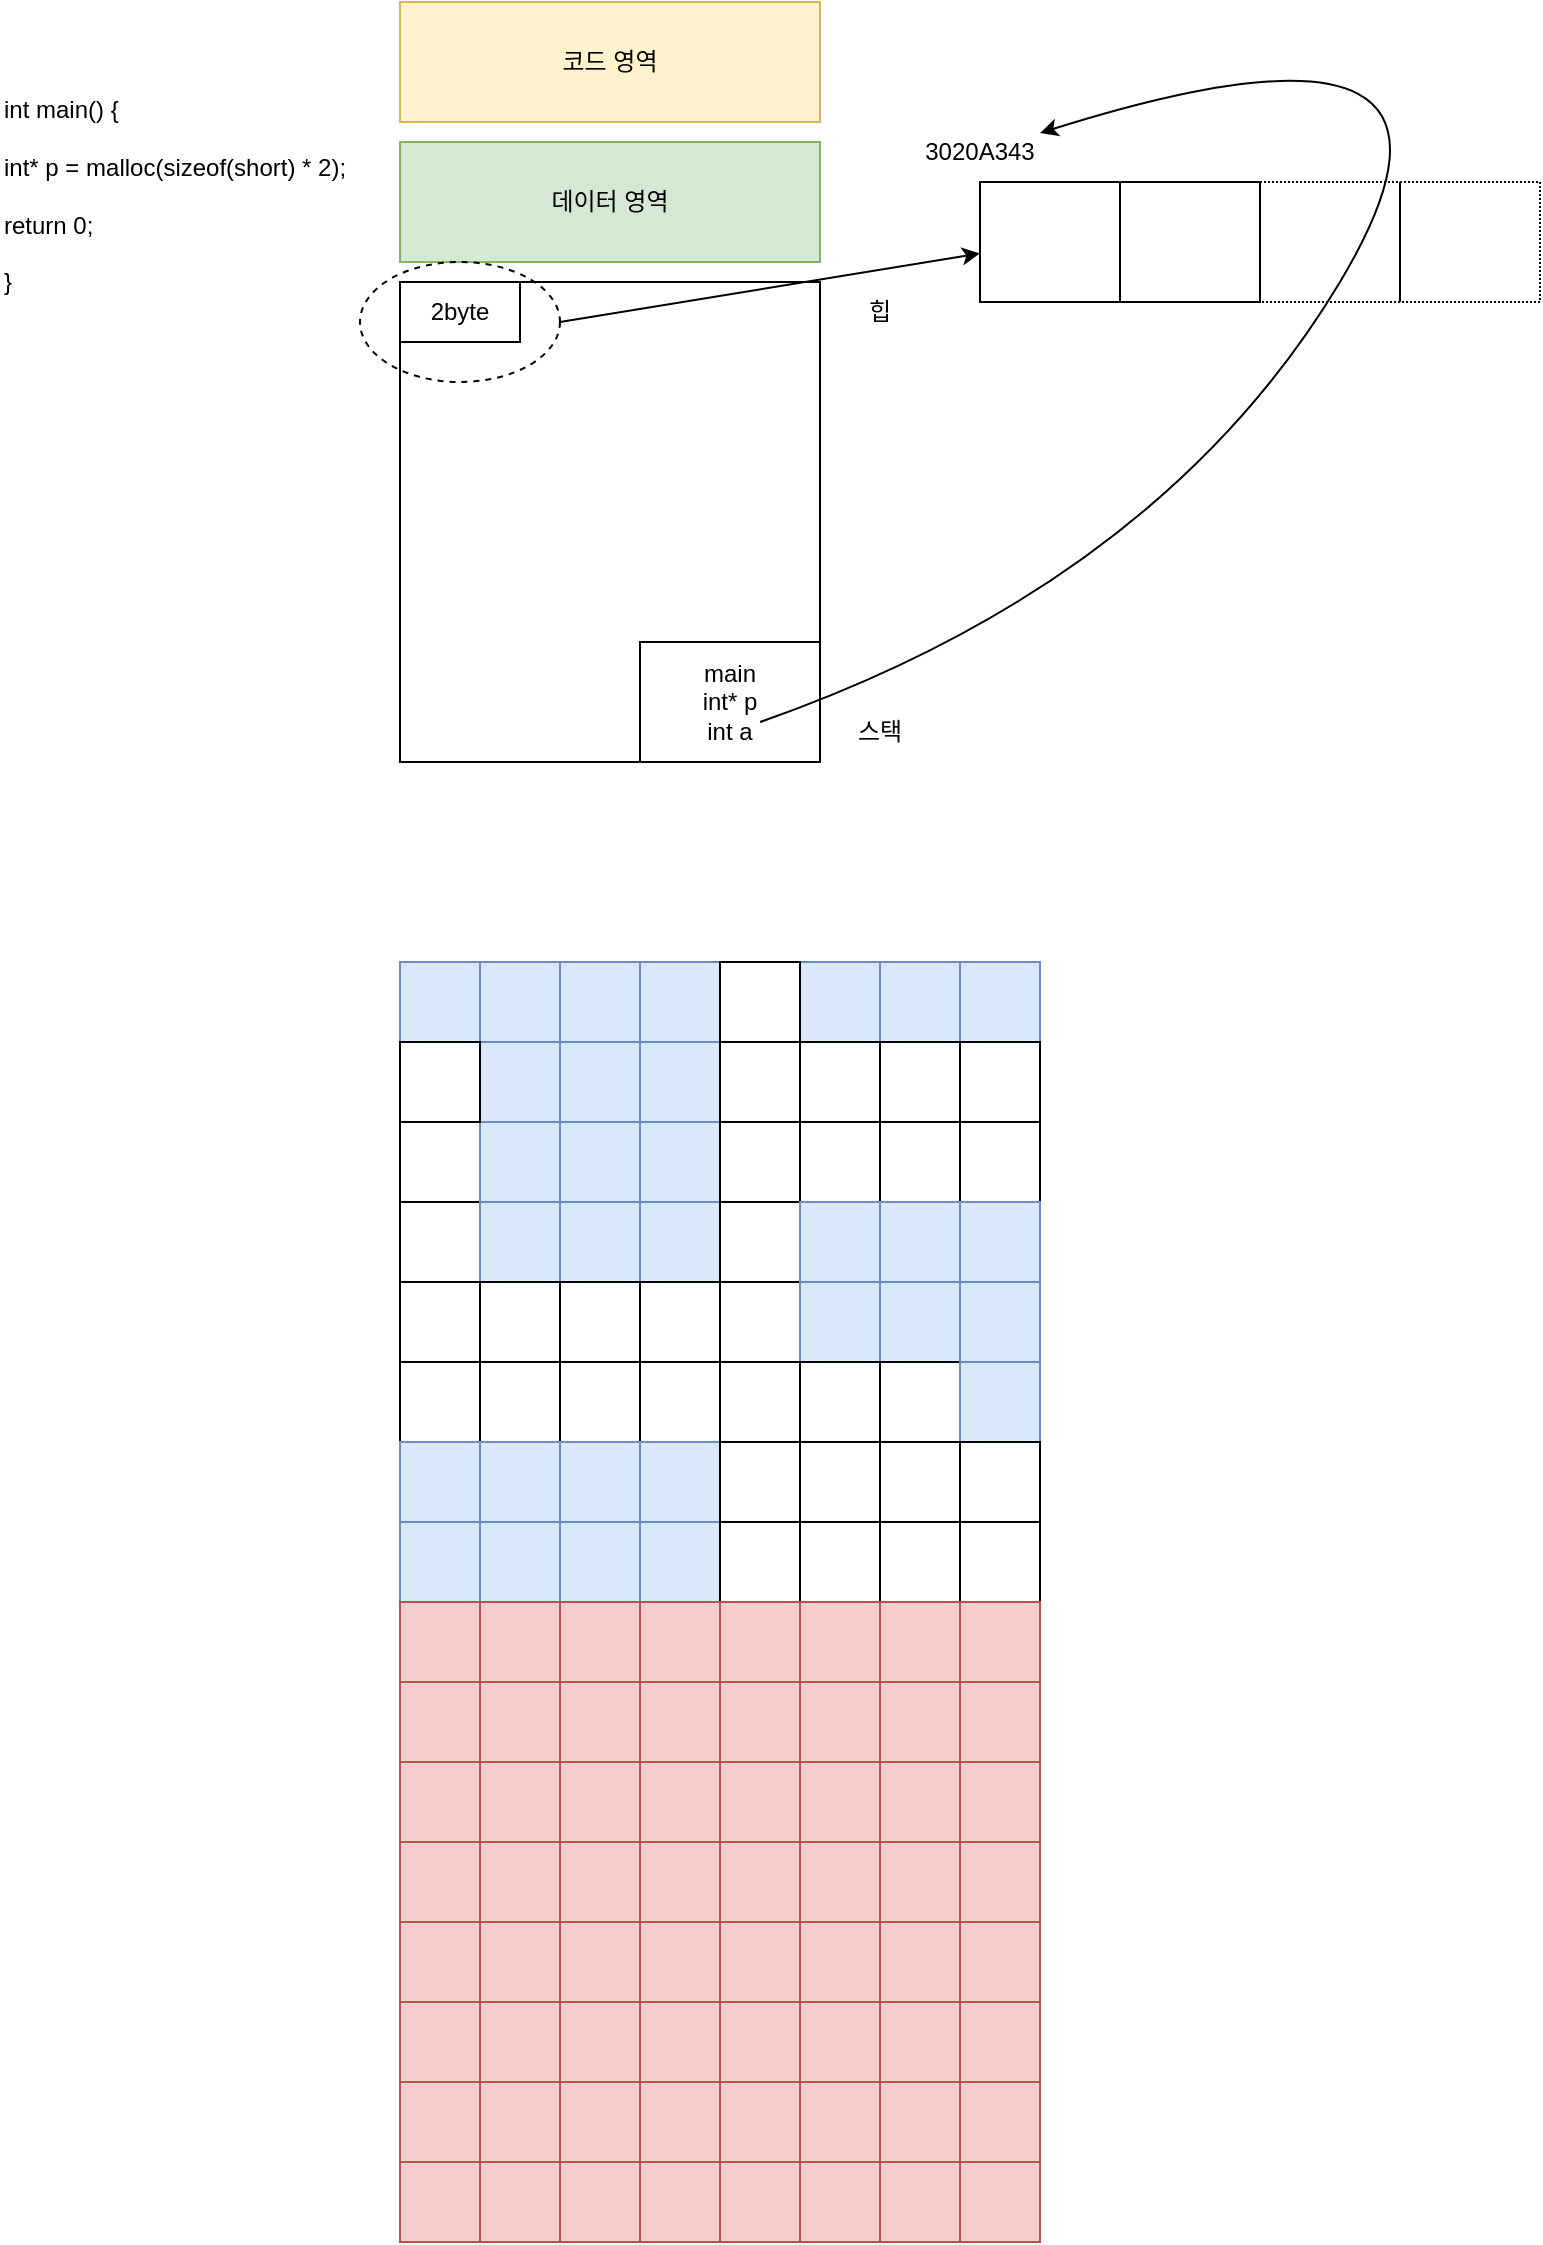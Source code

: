 <mxfile version="17.3.0" type="device"><diagram id="VtTB5PNI6hW6LhlykPAo" name="Page-1"><mxGraphModel dx="920" dy="551" grid="1" gridSize="10" guides="1" tooltips="1" connect="1" arrows="1" fold="1" page="1" pageScale="1" pageWidth="827" pageHeight="1169" math="0" shadow="0"><root><mxCell id="0"/><mxCell id="1" parent="0"/><mxCell id="hxS5T9IgoJQqfg9opOa7-1" value="" style="rounded=0;whiteSpace=wrap;html=1;" vertex="1" parent="1"><mxGeometry x="240" y="180" width="210" height="240" as="geometry"/></mxCell><mxCell id="hxS5T9IgoJQqfg9opOa7-2" value="int main() {&lt;br&gt;&lt;br&gt;int* p = malloc(sizeof(short) * 2);&lt;br&gt;&lt;br&gt;return 0;&lt;br&gt;&lt;br&gt;}" style="text;whiteSpace=wrap;html=1;" vertex="1" parent="1"><mxGeometry x="40" y="80" width="180" height="130" as="geometry"/></mxCell><mxCell id="hxS5T9IgoJQqfg9opOa7-4" value="데이터 영역" style="rounded=0;whiteSpace=wrap;html=1;fillColor=#d5e8d4;strokeColor=#82b366;" vertex="1" parent="1"><mxGeometry x="240" y="110" width="210" height="60" as="geometry"/></mxCell><mxCell id="hxS5T9IgoJQqfg9opOa7-5" value="코드 영역" style="rounded=0;whiteSpace=wrap;html=1;fillColor=#fff2cc;strokeColor=#d6b656;" vertex="1" parent="1"><mxGeometry x="240" y="40" width="210" height="60" as="geometry"/></mxCell><mxCell id="hxS5T9IgoJQqfg9opOa7-6" value="스택" style="text;html=1;strokeColor=none;fillColor=none;align=center;verticalAlign=middle;whiteSpace=wrap;rounded=0;" vertex="1" parent="1"><mxGeometry x="450" y="390" width="60" height="30" as="geometry"/></mxCell><mxCell id="hxS5T9IgoJQqfg9opOa7-7" value="힙" style="text;html=1;strokeColor=none;fillColor=none;align=center;verticalAlign=middle;whiteSpace=wrap;rounded=0;" vertex="1" parent="1"><mxGeometry x="450" y="180" width="60" height="30" as="geometry"/></mxCell><mxCell id="hxS5T9IgoJQqfg9opOa7-8" value="main&lt;br&gt;int* p&lt;br&gt;int a" style="rounded=0;whiteSpace=wrap;html=1;" vertex="1" parent="1"><mxGeometry x="360" y="360" width="90" height="60" as="geometry"/></mxCell><mxCell id="hxS5T9IgoJQqfg9opOa7-10" value="2byte" style="rounded=0;whiteSpace=wrap;html=1;" vertex="1" parent="1"><mxGeometry x="240" y="180" width="60" height="30" as="geometry"/></mxCell><mxCell id="hxS5T9IgoJQqfg9opOa7-12" value="" style="ellipse;whiteSpace=wrap;html=1;fillColor=none;dashed=1;" vertex="1" parent="1"><mxGeometry x="220" y="170" width="100" height="60" as="geometry"/></mxCell><mxCell id="hxS5T9IgoJQqfg9opOa7-13" value="" style="endArrow=classic;html=1;rounded=0;exitX=1;exitY=0.5;exitDx=0;exitDy=0;" edge="1" parent="1" source="hxS5T9IgoJQqfg9opOa7-12" target="hxS5T9IgoJQqfg9opOa7-14"><mxGeometry width="50" height="50" relative="1" as="geometry"><mxPoint x="370" y="300" as="sourcePoint"/><mxPoint x="580" y="160" as="targetPoint"/></mxGeometry></mxCell><mxCell id="hxS5T9IgoJQqfg9opOa7-14" value="" style="rounded=0;whiteSpace=wrap;html=1;fillColor=none;" vertex="1" parent="1"><mxGeometry x="530" y="130" width="70" height="60" as="geometry"/></mxCell><mxCell id="hxS5T9IgoJQqfg9opOa7-15" value="" style="rounded=0;whiteSpace=wrap;html=1;fillColor=none;" vertex="1" parent="1"><mxGeometry x="600" y="130" width="70" height="60" as="geometry"/></mxCell><mxCell id="hxS5T9IgoJQqfg9opOa7-18" value="3020A343" style="text;html=1;strokeColor=none;fillColor=none;align=center;verticalAlign=middle;whiteSpace=wrap;rounded=0;" vertex="1" parent="1"><mxGeometry x="500" y="100" width="60" height="30" as="geometry"/></mxCell><mxCell id="hxS5T9IgoJQqfg9opOa7-20" value="" style="curved=1;endArrow=classic;html=1;rounded=0;exitX=0.667;exitY=0.667;exitDx=0;exitDy=0;exitPerimeter=0;" edge="1" parent="1" source="hxS5T9IgoJQqfg9opOa7-8" target="hxS5T9IgoJQqfg9opOa7-18"><mxGeometry width="50" height="50" relative="1" as="geometry"><mxPoint x="400" y="320" as="sourcePoint"/><mxPoint x="450" y="270" as="targetPoint"/><Array as="points"><mxPoint x="620" y="330"/><mxPoint x="800" y="30"/></Array></mxGeometry></mxCell><mxCell id="hxS5T9IgoJQqfg9opOa7-22" value="" style="rounded=0;whiteSpace=wrap;html=1;fillColor=none;dashed=1;dashPattern=1 1;" vertex="1" parent="1"><mxGeometry x="670" y="130" width="70" height="60" as="geometry"/></mxCell><mxCell id="hxS5T9IgoJQqfg9opOa7-23" value="" style="rounded=0;whiteSpace=wrap;html=1;fillColor=none;dashed=1;dashPattern=1 1;" vertex="1" parent="1"><mxGeometry x="740" y="130" width="70" height="60" as="geometry"/></mxCell><mxCell id="hxS5T9IgoJQqfg9opOa7-24" value="" style="rounded=0;whiteSpace=wrap;html=1;fillColor=#dae8fc;strokeColor=#6c8ebf;" vertex="1" parent="1"><mxGeometry x="240" y="520" width="40" height="40" as="geometry"/></mxCell><mxCell id="hxS5T9IgoJQqfg9opOa7-25" value="" style="rounded=0;whiteSpace=wrap;html=1;fillColor=#dae8fc;strokeColor=#6c8ebf;" vertex="1" parent="1"><mxGeometry x="280" y="520" width="40" height="40" as="geometry"/></mxCell><mxCell id="hxS5T9IgoJQqfg9opOa7-26" value="" style="rounded=0;whiteSpace=wrap;html=1;fillColor=#dae8fc;strokeColor=#6c8ebf;" vertex="1" parent="1"><mxGeometry x="320" y="520" width="40" height="40" as="geometry"/></mxCell><mxCell id="hxS5T9IgoJQqfg9opOa7-27" value="" style="rounded=0;whiteSpace=wrap;html=1;fillColor=#dae8fc;strokeColor=#6c8ebf;" vertex="1" parent="1"><mxGeometry x="360" y="520" width="40" height="40" as="geometry"/></mxCell><mxCell id="hxS5T9IgoJQqfg9opOa7-28" value="" style="rounded=0;whiteSpace=wrap;html=1;" vertex="1" parent="1"><mxGeometry x="400" y="520" width="40" height="40" as="geometry"/></mxCell><mxCell id="hxS5T9IgoJQqfg9opOa7-29" value="" style="rounded=0;whiteSpace=wrap;html=1;fillColor=#dae8fc;strokeColor=#6c8ebf;" vertex="1" parent="1"><mxGeometry x="440" y="520" width="40" height="40" as="geometry"/></mxCell><mxCell id="hxS5T9IgoJQqfg9opOa7-30" value="" style="rounded=0;whiteSpace=wrap;html=1;fillColor=#dae8fc;strokeColor=#6c8ebf;" vertex="1" parent="1"><mxGeometry x="480" y="520" width="40" height="40" as="geometry"/></mxCell><mxCell id="hxS5T9IgoJQqfg9opOa7-31" value="" style="rounded=0;whiteSpace=wrap;html=1;fillColor=#dae8fc;strokeColor=#6c8ebf;" vertex="1" parent="1"><mxGeometry x="520" y="520" width="40" height="40" as="geometry"/></mxCell><mxCell id="hxS5T9IgoJQqfg9opOa7-32" value="" style="rounded=0;whiteSpace=wrap;html=1;fillColor=none;" vertex="1" parent="1"><mxGeometry x="240" y="560" width="40" height="40" as="geometry"/></mxCell><mxCell id="hxS5T9IgoJQqfg9opOa7-33" value="" style="rounded=0;whiteSpace=wrap;html=1;fillColor=#dae8fc;strokeColor=#6c8ebf;" vertex="1" parent="1"><mxGeometry x="280" y="560" width="40" height="40" as="geometry"/></mxCell><mxCell id="hxS5T9IgoJQqfg9opOa7-34" value="" style="rounded=0;whiteSpace=wrap;html=1;fillColor=#dae8fc;strokeColor=#6c8ebf;" vertex="1" parent="1"><mxGeometry x="320" y="560" width="40" height="40" as="geometry"/></mxCell><mxCell id="hxS5T9IgoJQqfg9opOa7-35" value="" style="rounded=0;whiteSpace=wrap;html=1;fillColor=#dae8fc;strokeColor=#6c8ebf;" vertex="1" parent="1"><mxGeometry x="360" y="560" width="40" height="40" as="geometry"/></mxCell><mxCell id="hxS5T9IgoJQqfg9opOa7-36" value="" style="rounded=0;whiteSpace=wrap;html=1;fillColor=none;" vertex="1" parent="1"><mxGeometry x="400" y="560" width="40" height="40" as="geometry"/></mxCell><mxCell id="hxS5T9IgoJQqfg9opOa7-37" value="" style="rounded=0;whiteSpace=wrap;html=1;fillColor=none;" vertex="1" parent="1"><mxGeometry x="440" y="560" width="40" height="40" as="geometry"/></mxCell><mxCell id="hxS5T9IgoJQqfg9opOa7-38" value="" style="rounded=0;whiteSpace=wrap;html=1;fillColor=none;" vertex="1" parent="1"><mxGeometry x="480" y="560" width="40" height="40" as="geometry"/></mxCell><mxCell id="hxS5T9IgoJQqfg9opOa7-39" value="" style="rounded=0;whiteSpace=wrap;html=1;fillColor=none;" vertex="1" parent="1"><mxGeometry x="520" y="560" width="40" height="40" as="geometry"/></mxCell><mxCell id="hxS5T9IgoJQqfg9opOa7-40" value="" style="rounded=0;whiteSpace=wrap;html=1;fillColor=none;" vertex="1" parent="1"><mxGeometry x="240" y="600" width="40" height="40" as="geometry"/></mxCell><mxCell id="hxS5T9IgoJQqfg9opOa7-41" value="" style="rounded=0;whiteSpace=wrap;html=1;fillColor=#dae8fc;strokeColor=#6c8ebf;" vertex="1" parent="1"><mxGeometry x="280" y="600" width="40" height="40" as="geometry"/></mxCell><mxCell id="hxS5T9IgoJQqfg9opOa7-42" value="" style="rounded=0;whiteSpace=wrap;html=1;fillColor=#dae8fc;strokeColor=#6c8ebf;" vertex="1" parent="1"><mxGeometry x="320" y="600" width="40" height="40" as="geometry"/></mxCell><mxCell id="hxS5T9IgoJQqfg9opOa7-43" value="" style="rounded=0;whiteSpace=wrap;html=1;fillColor=#dae8fc;strokeColor=#6c8ebf;" vertex="1" parent="1"><mxGeometry x="360" y="600" width="40" height="40" as="geometry"/></mxCell><mxCell id="hxS5T9IgoJQqfg9opOa7-44" value="" style="rounded=0;whiteSpace=wrap;html=1;fillColor=none;" vertex="1" parent="1"><mxGeometry x="400" y="600" width="40" height="40" as="geometry"/></mxCell><mxCell id="hxS5T9IgoJQqfg9opOa7-45" value="" style="rounded=0;whiteSpace=wrap;html=1;fillColor=none;" vertex="1" parent="1"><mxGeometry x="440" y="600" width="40" height="40" as="geometry"/></mxCell><mxCell id="hxS5T9IgoJQqfg9opOa7-46" value="" style="rounded=0;whiteSpace=wrap;html=1;fillColor=none;" vertex="1" parent="1"><mxGeometry x="480" y="600" width="40" height="40" as="geometry"/></mxCell><mxCell id="hxS5T9IgoJQqfg9opOa7-47" value="" style="rounded=0;whiteSpace=wrap;html=1;fillColor=none;" vertex="1" parent="1"><mxGeometry x="520" y="600" width="40" height="40" as="geometry"/></mxCell><mxCell id="hxS5T9IgoJQqfg9opOa7-48" value="" style="rounded=0;whiteSpace=wrap;html=1;fillColor=none;" vertex="1" parent="1"><mxGeometry x="240" y="640" width="40" height="40" as="geometry"/></mxCell><mxCell id="hxS5T9IgoJQqfg9opOa7-49" value="" style="rounded=0;whiteSpace=wrap;html=1;fillColor=#dae8fc;strokeColor=#6c8ebf;" vertex="1" parent="1"><mxGeometry x="280" y="640" width="40" height="40" as="geometry"/></mxCell><mxCell id="hxS5T9IgoJQqfg9opOa7-50" value="" style="rounded=0;whiteSpace=wrap;html=1;fillColor=#dae8fc;strokeColor=#6c8ebf;" vertex="1" parent="1"><mxGeometry x="320" y="640" width="40" height="40" as="geometry"/></mxCell><mxCell id="hxS5T9IgoJQqfg9opOa7-51" value="" style="rounded=0;whiteSpace=wrap;html=1;fillColor=#dae8fc;strokeColor=#6c8ebf;" vertex="1" parent="1"><mxGeometry x="360" y="640" width="40" height="40" as="geometry"/></mxCell><mxCell id="hxS5T9IgoJQqfg9opOa7-52" value="" style="rounded=0;whiteSpace=wrap;html=1;fillColor=none;" vertex="1" parent="1"><mxGeometry x="400" y="640" width="40" height="40" as="geometry"/></mxCell><mxCell id="hxS5T9IgoJQqfg9opOa7-53" value="" style="rounded=0;whiteSpace=wrap;html=1;fillColor=#dae8fc;strokeColor=#6c8ebf;" vertex="1" parent="1"><mxGeometry x="440" y="640" width="40" height="40" as="geometry"/></mxCell><mxCell id="hxS5T9IgoJQqfg9opOa7-54" value="" style="rounded=0;whiteSpace=wrap;html=1;fillColor=#dae8fc;strokeColor=#6c8ebf;" vertex="1" parent="1"><mxGeometry x="480" y="640" width="40" height="40" as="geometry"/></mxCell><mxCell id="hxS5T9IgoJQqfg9opOa7-55" value="" style="rounded=0;whiteSpace=wrap;html=1;fillColor=#dae8fc;strokeColor=#6c8ebf;" vertex="1" parent="1"><mxGeometry x="520" y="640" width="40" height="40" as="geometry"/></mxCell><mxCell id="hxS5T9IgoJQqfg9opOa7-56" value="" style="rounded=0;whiteSpace=wrap;html=1;fillColor=none;" vertex="1" parent="1"><mxGeometry x="240" y="680" width="40" height="40" as="geometry"/></mxCell><mxCell id="hxS5T9IgoJQqfg9opOa7-57" value="" style="rounded=0;whiteSpace=wrap;html=1;fillColor=none;" vertex="1" parent="1"><mxGeometry x="280" y="680" width="40" height="40" as="geometry"/></mxCell><mxCell id="hxS5T9IgoJQqfg9opOa7-58" value="" style="rounded=0;whiteSpace=wrap;html=1;fillColor=none;" vertex="1" parent="1"><mxGeometry x="320" y="680" width="40" height="40" as="geometry"/></mxCell><mxCell id="hxS5T9IgoJQqfg9opOa7-59" value="" style="rounded=0;whiteSpace=wrap;html=1;fillColor=none;" vertex="1" parent="1"><mxGeometry x="360" y="680" width="40" height="40" as="geometry"/></mxCell><mxCell id="hxS5T9IgoJQqfg9opOa7-60" value="" style="rounded=0;whiteSpace=wrap;html=1;fillColor=none;" vertex="1" parent="1"><mxGeometry x="400" y="680" width="40" height="40" as="geometry"/></mxCell><mxCell id="hxS5T9IgoJQqfg9opOa7-61" value="" style="rounded=0;whiteSpace=wrap;html=1;fillColor=#dae8fc;strokeColor=#6c8ebf;" vertex="1" parent="1"><mxGeometry x="440" y="680" width="40" height="40" as="geometry"/></mxCell><mxCell id="hxS5T9IgoJQqfg9opOa7-62" value="" style="rounded=0;whiteSpace=wrap;html=1;fillColor=#dae8fc;strokeColor=#6c8ebf;" vertex="1" parent="1"><mxGeometry x="480" y="680" width="40" height="40" as="geometry"/></mxCell><mxCell id="hxS5T9IgoJQqfg9opOa7-63" value="" style="rounded=0;whiteSpace=wrap;html=1;fillColor=#dae8fc;strokeColor=#6c8ebf;" vertex="1" parent="1"><mxGeometry x="520" y="680" width="40" height="40" as="geometry"/></mxCell><mxCell id="hxS5T9IgoJQqfg9opOa7-64" value="" style="rounded=0;whiteSpace=wrap;html=1;fillColor=none;" vertex="1" parent="1"><mxGeometry x="240" y="720" width="40" height="40" as="geometry"/></mxCell><mxCell id="hxS5T9IgoJQqfg9opOa7-65" value="" style="rounded=0;whiteSpace=wrap;html=1;fillColor=none;" vertex="1" parent="1"><mxGeometry x="280" y="720" width="40" height="40" as="geometry"/></mxCell><mxCell id="hxS5T9IgoJQqfg9opOa7-66" value="" style="rounded=0;whiteSpace=wrap;html=1;fillColor=none;" vertex="1" parent="1"><mxGeometry x="320" y="720" width="40" height="40" as="geometry"/></mxCell><mxCell id="hxS5T9IgoJQqfg9opOa7-67" value="" style="rounded=0;whiteSpace=wrap;html=1;fillColor=none;" vertex="1" parent="1"><mxGeometry x="360" y="720" width="40" height="40" as="geometry"/></mxCell><mxCell id="hxS5T9IgoJQqfg9opOa7-68" value="" style="rounded=0;whiteSpace=wrap;html=1;fillColor=none;" vertex="1" parent="1"><mxGeometry x="400" y="720" width="40" height="40" as="geometry"/></mxCell><mxCell id="hxS5T9IgoJQqfg9opOa7-69" value="" style="rounded=0;whiteSpace=wrap;html=1;fillColor=none;" vertex="1" parent="1"><mxGeometry x="440" y="720" width="40" height="40" as="geometry"/></mxCell><mxCell id="hxS5T9IgoJQqfg9opOa7-70" value="" style="rounded=0;whiteSpace=wrap;html=1;fillColor=none;" vertex="1" parent="1"><mxGeometry x="480" y="720" width="40" height="40" as="geometry"/></mxCell><mxCell id="hxS5T9IgoJQqfg9opOa7-71" value="" style="rounded=0;whiteSpace=wrap;html=1;fillColor=#dae8fc;strokeColor=#6c8ebf;" vertex="1" parent="1"><mxGeometry x="520" y="720" width="40" height="40" as="geometry"/></mxCell><mxCell id="hxS5T9IgoJQqfg9opOa7-72" value="" style="rounded=0;whiteSpace=wrap;html=1;fillColor=#dae8fc;strokeColor=#6c8ebf;" vertex="1" parent="1"><mxGeometry x="240" y="760" width="40" height="40" as="geometry"/></mxCell><mxCell id="hxS5T9IgoJQqfg9opOa7-73" value="" style="rounded=0;whiteSpace=wrap;html=1;fillColor=#dae8fc;strokeColor=#6c8ebf;" vertex="1" parent="1"><mxGeometry x="280" y="760" width="40" height="40" as="geometry"/></mxCell><mxCell id="hxS5T9IgoJQqfg9opOa7-74" value="" style="rounded=0;whiteSpace=wrap;html=1;fillColor=#dae8fc;strokeColor=#6c8ebf;" vertex="1" parent="1"><mxGeometry x="320" y="760" width="40" height="40" as="geometry"/></mxCell><mxCell id="hxS5T9IgoJQqfg9opOa7-75" value="" style="rounded=0;whiteSpace=wrap;html=1;fillColor=#dae8fc;strokeColor=#6c8ebf;" vertex="1" parent="1"><mxGeometry x="360" y="760" width="40" height="40" as="geometry"/></mxCell><mxCell id="hxS5T9IgoJQqfg9opOa7-76" value="" style="rounded=0;whiteSpace=wrap;html=1;fillColor=none;" vertex="1" parent="1"><mxGeometry x="400" y="760" width="40" height="40" as="geometry"/></mxCell><mxCell id="hxS5T9IgoJQqfg9opOa7-77" value="" style="rounded=0;whiteSpace=wrap;html=1;fillColor=none;" vertex="1" parent="1"><mxGeometry x="440" y="760" width="40" height="40" as="geometry"/></mxCell><mxCell id="hxS5T9IgoJQqfg9opOa7-78" value="" style="rounded=0;whiteSpace=wrap;html=1;fillColor=none;" vertex="1" parent="1"><mxGeometry x="480" y="760" width="40" height="40" as="geometry"/></mxCell><mxCell id="hxS5T9IgoJQqfg9opOa7-79" value="" style="rounded=0;whiteSpace=wrap;html=1;fillColor=none;" vertex="1" parent="1"><mxGeometry x="520" y="760" width="40" height="40" as="geometry"/></mxCell><mxCell id="hxS5T9IgoJQqfg9opOa7-80" value="" style="rounded=0;whiteSpace=wrap;html=1;fillColor=#dae8fc;strokeColor=#6c8ebf;" vertex="1" parent="1"><mxGeometry x="240" y="800" width="40" height="40" as="geometry"/></mxCell><mxCell id="hxS5T9IgoJQqfg9opOa7-81" value="" style="rounded=0;whiteSpace=wrap;html=1;fillColor=#dae8fc;strokeColor=#6c8ebf;" vertex="1" parent="1"><mxGeometry x="280" y="800" width="40" height="40" as="geometry"/></mxCell><mxCell id="hxS5T9IgoJQqfg9opOa7-82" value="" style="rounded=0;whiteSpace=wrap;html=1;fillColor=#dae8fc;strokeColor=#6c8ebf;" vertex="1" parent="1"><mxGeometry x="320" y="800" width="40" height="40" as="geometry"/></mxCell><mxCell id="hxS5T9IgoJQqfg9opOa7-83" value="" style="rounded=0;whiteSpace=wrap;html=1;fillColor=#dae8fc;strokeColor=#6c8ebf;" vertex="1" parent="1"><mxGeometry x="360" y="800" width="40" height="40" as="geometry"/></mxCell><mxCell id="hxS5T9IgoJQqfg9opOa7-84" value="" style="rounded=0;whiteSpace=wrap;html=1;fillColor=none;" vertex="1" parent="1"><mxGeometry x="400" y="800" width="40" height="40" as="geometry"/></mxCell><mxCell id="hxS5T9IgoJQqfg9opOa7-85" value="" style="rounded=0;whiteSpace=wrap;html=1;fillColor=none;" vertex="1" parent="1"><mxGeometry x="440" y="800" width="40" height="40" as="geometry"/></mxCell><mxCell id="hxS5T9IgoJQqfg9opOa7-86" value="" style="rounded=0;whiteSpace=wrap;html=1;fillColor=none;" vertex="1" parent="1"><mxGeometry x="480" y="800" width="40" height="40" as="geometry"/></mxCell><mxCell id="hxS5T9IgoJQqfg9opOa7-87" value="" style="rounded=0;whiteSpace=wrap;html=1;fillColor=none;" vertex="1" parent="1"><mxGeometry x="520" y="800" width="40" height="40" as="geometry"/></mxCell><mxCell id="hxS5T9IgoJQqfg9opOa7-88" value="" style="rounded=0;whiteSpace=wrap;html=1;fillColor=#f8cecc;strokeColor=#b85450;" vertex="1" parent="1"><mxGeometry x="240" y="840" width="40" height="40" as="geometry"/></mxCell><mxCell id="hxS5T9IgoJQqfg9opOa7-89" value="" style="rounded=0;whiteSpace=wrap;html=1;fillColor=#f8cecc;strokeColor=#b85450;" vertex="1" parent="1"><mxGeometry x="280" y="840" width="40" height="40" as="geometry"/></mxCell><mxCell id="hxS5T9IgoJQqfg9opOa7-90" value="" style="rounded=0;whiteSpace=wrap;html=1;fillColor=#f8cecc;strokeColor=#b85450;" vertex="1" parent="1"><mxGeometry x="320" y="840" width="40" height="40" as="geometry"/></mxCell><mxCell id="hxS5T9IgoJQqfg9opOa7-91" value="" style="rounded=0;whiteSpace=wrap;html=1;fillColor=#f8cecc;strokeColor=#b85450;" vertex="1" parent="1"><mxGeometry x="360" y="840" width="40" height="40" as="geometry"/></mxCell><mxCell id="hxS5T9IgoJQqfg9opOa7-92" value="" style="rounded=0;whiteSpace=wrap;html=1;fillColor=#f8cecc;strokeColor=#b85450;" vertex="1" parent="1"><mxGeometry x="400" y="840" width="40" height="40" as="geometry"/></mxCell><mxCell id="hxS5T9IgoJQqfg9opOa7-93" value="" style="rounded=0;whiteSpace=wrap;html=1;fillColor=#f8cecc;strokeColor=#b85450;" vertex="1" parent="1"><mxGeometry x="440" y="840" width="40" height="40" as="geometry"/></mxCell><mxCell id="hxS5T9IgoJQqfg9opOa7-94" value="" style="rounded=0;whiteSpace=wrap;html=1;fillColor=#f8cecc;strokeColor=#b85450;" vertex="1" parent="1"><mxGeometry x="480" y="840" width="40" height="40" as="geometry"/></mxCell><mxCell id="hxS5T9IgoJQqfg9opOa7-95" value="" style="rounded=0;whiteSpace=wrap;html=1;fillColor=#f8cecc;strokeColor=#b85450;" vertex="1" parent="1"><mxGeometry x="520" y="840" width="40" height="40" as="geometry"/></mxCell><mxCell id="hxS5T9IgoJQqfg9opOa7-96" value="" style="rounded=0;whiteSpace=wrap;html=1;fillColor=#f8cecc;strokeColor=#b85450;" vertex="1" parent="1"><mxGeometry x="240" y="880" width="40" height="40" as="geometry"/></mxCell><mxCell id="hxS5T9IgoJQqfg9opOa7-97" value="" style="rounded=0;whiteSpace=wrap;html=1;fillColor=#f8cecc;strokeColor=#b85450;" vertex="1" parent="1"><mxGeometry x="280" y="880" width="40" height="40" as="geometry"/></mxCell><mxCell id="hxS5T9IgoJQqfg9opOa7-98" value="" style="rounded=0;whiteSpace=wrap;html=1;fillColor=#f8cecc;strokeColor=#b85450;" vertex="1" parent="1"><mxGeometry x="320" y="880" width="40" height="40" as="geometry"/></mxCell><mxCell id="hxS5T9IgoJQqfg9opOa7-99" value="" style="rounded=0;whiteSpace=wrap;html=1;fillColor=#f8cecc;strokeColor=#b85450;" vertex="1" parent="1"><mxGeometry x="360" y="880" width="40" height="40" as="geometry"/></mxCell><mxCell id="hxS5T9IgoJQqfg9opOa7-100" value="" style="rounded=0;whiteSpace=wrap;html=1;fillColor=#f8cecc;strokeColor=#b85450;" vertex="1" parent="1"><mxGeometry x="400" y="880" width="40" height="40" as="geometry"/></mxCell><mxCell id="hxS5T9IgoJQqfg9opOa7-101" value="" style="rounded=0;whiteSpace=wrap;html=1;fillColor=#f8cecc;strokeColor=#b85450;" vertex="1" parent="1"><mxGeometry x="440" y="880" width="40" height="40" as="geometry"/></mxCell><mxCell id="hxS5T9IgoJQqfg9opOa7-102" value="" style="rounded=0;whiteSpace=wrap;html=1;fillColor=#f8cecc;strokeColor=#b85450;" vertex="1" parent="1"><mxGeometry x="480" y="880" width="40" height="40" as="geometry"/></mxCell><mxCell id="hxS5T9IgoJQqfg9opOa7-103" value="" style="rounded=0;whiteSpace=wrap;html=1;fillColor=#f8cecc;strokeColor=#b85450;" vertex="1" parent="1"><mxGeometry x="520" y="880" width="40" height="40" as="geometry"/></mxCell><mxCell id="hxS5T9IgoJQqfg9opOa7-104" value="" style="rounded=0;whiteSpace=wrap;html=1;fillColor=#f8cecc;strokeColor=#b85450;" vertex="1" parent="1"><mxGeometry x="240" y="920" width="40" height="40" as="geometry"/></mxCell><mxCell id="hxS5T9IgoJQqfg9opOa7-105" value="" style="rounded=0;whiteSpace=wrap;html=1;fillColor=#f8cecc;strokeColor=#b85450;" vertex="1" parent="1"><mxGeometry x="280" y="920" width="40" height="40" as="geometry"/></mxCell><mxCell id="hxS5T9IgoJQqfg9opOa7-106" value="" style="rounded=0;whiteSpace=wrap;html=1;fillColor=#f8cecc;strokeColor=#b85450;" vertex="1" parent="1"><mxGeometry x="320" y="920" width="40" height="40" as="geometry"/></mxCell><mxCell id="hxS5T9IgoJQqfg9opOa7-107" value="" style="rounded=0;whiteSpace=wrap;html=1;fillColor=#f8cecc;strokeColor=#b85450;" vertex="1" parent="1"><mxGeometry x="360" y="920" width="40" height="40" as="geometry"/></mxCell><mxCell id="hxS5T9IgoJQqfg9opOa7-108" value="" style="rounded=0;whiteSpace=wrap;html=1;fillColor=#f8cecc;strokeColor=#b85450;" vertex="1" parent="1"><mxGeometry x="400" y="920" width="40" height="40" as="geometry"/></mxCell><mxCell id="hxS5T9IgoJQqfg9opOa7-109" value="" style="rounded=0;whiteSpace=wrap;html=1;fillColor=#f8cecc;strokeColor=#b85450;" vertex="1" parent="1"><mxGeometry x="440" y="920" width="40" height="40" as="geometry"/></mxCell><mxCell id="hxS5T9IgoJQqfg9opOa7-110" value="" style="rounded=0;whiteSpace=wrap;html=1;fillColor=#f8cecc;strokeColor=#b85450;" vertex="1" parent="1"><mxGeometry x="480" y="920" width="40" height="40" as="geometry"/></mxCell><mxCell id="hxS5T9IgoJQqfg9opOa7-111" value="" style="rounded=0;whiteSpace=wrap;html=1;fillColor=#f8cecc;strokeColor=#b85450;" vertex="1" parent="1"><mxGeometry x="520" y="920" width="40" height="40" as="geometry"/></mxCell><mxCell id="hxS5T9IgoJQqfg9opOa7-112" value="" style="rounded=0;whiteSpace=wrap;html=1;fillColor=#f8cecc;strokeColor=#b85450;" vertex="1" parent="1"><mxGeometry x="240" y="960" width="40" height="40" as="geometry"/></mxCell><mxCell id="hxS5T9IgoJQqfg9opOa7-113" value="" style="rounded=0;whiteSpace=wrap;html=1;fillColor=#f8cecc;strokeColor=#b85450;" vertex="1" parent="1"><mxGeometry x="280" y="960" width="40" height="40" as="geometry"/></mxCell><mxCell id="hxS5T9IgoJQqfg9opOa7-114" value="" style="rounded=0;whiteSpace=wrap;html=1;fillColor=#f8cecc;strokeColor=#b85450;" vertex="1" parent="1"><mxGeometry x="320" y="960" width="40" height="40" as="geometry"/></mxCell><mxCell id="hxS5T9IgoJQqfg9opOa7-115" value="" style="rounded=0;whiteSpace=wrap;html=1;fillColor=#f8cecc;strokeColor=#b85450;" vertex="1" parent="1"><mxGeometry x="360" y="960" width="40" height="40" as="geometry"/></mxCell><mxCell id="hxS5T9IgoJQqfg9opOa7-116" value="" style="rounded=0;whiteSpace=wrap;html=1;fillColor=#f8cecc;strokeColor=#b85450;" vertex="1" parent="1"><mxGeometry x="400" y="960" width="40" height="40" as="geometry"/></mxCell><mxCell id="hxS5T9IgoJQqfg9opOa7-117" value="" style="rounded=0;whiteSpace=wrap;html=1;fillColor=#f8cecc;strokeColor=#b85450;" vertex="1" parent="1"><mxGeometry x="440" y="960" width="40" height="40" as="geometry"/></mxCell><mxCell id="hxS5T9IgoJQqfg9opOa7-118" value="" style="rounded=0;whiteSpace=wrap;html=1;fillColor=#f8cecc;strokeColor=#b85450;" vertex="1" parent="1"><mxGeometry x="480" y="960" width="40" height="40" as="geometry"/></mxCell><mxCell id="hxS5T9IgoJQqfg9opOa7-119" value="" style="rounded=0;whiteSpace=wrap;html=1;fillColor=#f8cecc;strokeColor=#b85450;" vertex="1" parent="1"><mxGeometry x="520" y="960" width="40" height="40" as="geometry"/></mxCell><mxCell id="hxS5T9IgoJQqfg9opOa7-120" value="" style="rounded=0;whiteSpace=wrap;html=1;fillColor=#f8cecc;strokeColor=#b85450;" vertex="1" parent="1"><mxGeometry x="240" y="1000" width="40" height="40" as="geometry"/></mxCell><mxCell id="hxS5T9IgoJQqfg9opOa7-121" value="" style="rounded=0;whiteSpace=wrap;html=1;fillColor=#f8cecc;strokeColor=#b85450;" vertex="1" parent="1"><mxGeometry x="280" y="1000" width="40" height="40" as="geometry"/></mxCell><mxCell id="hxS5T9IgoJQqfg9opOa7-122" value="" style="rounded=0;whiteSpace=wrap;html=1;fillColor=#f8cecc;strokeColor=#b85450;" vertex="1" parent="1"><mxGeometry x="320" y="1000" width="40" height="40" as="geometry"/></mxCell><mxCell id="hxS5T9IgoJQqfg9opOa7-123" value="" style="rounded=0;whiteSpace=wrap;html=1;fillColor=#f8cecc;strokeColor=#b85450;" vertex="1" parent="1"><mxGeometry x="360" y="1000" width="40" height="40" as="geometry"/></mxCell><mxCell id="hxS5T9IgoJQqfg9opOa7-124" value="" style="rounded=0;whiteSpace=wrap;html=1;fillColor=#f8cecc;strokeColor=#b85450;" vertex="1" parent="1"><mxGeometry x="400" y="1000" width="40" height="40" as="geometry"/></mxCell><mxCell id="hxS5T9IgoJQqfg9opOa7-125" value="" style="rounded=0;whiteSpace=wrap;html=1;fillColor=#f8cecc;strokeColor=#b85450;" vertex="1" parent="1"><mxGeometry x="440" y="1000" width="40" height="40" as="geometry"/></mxCell><mxCell id="hxS5T9IgoJQqfg9opOa7-126" value="" style="rounded=0;whiteSpace=wrap;html=1;fillColor=#f8cecc;strokeColor=#b85450;" vertex="1" parent="1"><mxGeometry x="480" y="1000" width="40" height="40" as="geometry"/></mxCell><mxCell id="hxS5T9IgoJQqfg9opOa7-127" value="" style="rounded=0;whiteSpace=wrap;html=1;fillColor=#f8cecc;strokeColor=#b85450;" vertex="1" parent="1"><mxGeometry x="520" y="1000" width="40" height="40" as="geometry"/></mxCell><mxCell id="hxS5T9IgoJQqfg9opOa7-128" value="" style="rounded=0;whiteSpace=wrap;html=1;fillColor=#f8cecc;strokeColor=#b85450;" vertex="1" parent="1"><mxGeometry x="240" y="1040" width="40" height="40" as="geometry"/></mxCell><mxCell id="hxS5T9IgoJQqfg9opOa7-129" value="" style="rounded=0;whiteSpace=wrap;html=1;fillColor=#f8cecc;strokeColor=#b85450;" vertex="1" parent="1"><mxGeometry x="280" y="1040" width="40" height="40" as="geometry"/></mxCell><mxCell id="hxS5T9IgoJQqfg9opOa7-130" value="" style="rounded=0;whiteSpace=wrap;html=1;fillColor=#f8cecc;strokeColor=#b85450;" vertex="1" parent="1"><mxGeometry x="320" y="1040" width="40" height="40" as="geometry"/></mxCell><mxCell id="hxS5T9IgoJQqfg9opOa7-131" value="" style="rounded=0;whiteSpace=wrap;html=1;fillColor=#f8cecc;strokeColor=#b85450;" vertex="1" parent="1"><mxGeometry x="360" y="1040" width="40" height="40" as="geometry"/></mxCell><mxCell id="hxS5T9IgoJQqfg9opOa7-132" value="" style="rounded=0;whiteSpace=wrap;html=1;fillColor=#f8cecc;strokeColor=#b85450;" vertex="1" parent="1"><mxGeometry x="400" y="1040" width="40" height="40" as="geometry"/></mxCell><mxCell id="hxS5T9IgoJQqfg9opOa7-133" value="" style="rounded=0;whiteSpace=wrap;html=1;fillColor=#f8cecc;strokeColor=#b85450;" vertex="1" parent="1"><mxGeometry x="440" y="1040" width="40" height="40" as="geometry"/></mxCell><mxCell id="hxS5T9IgoJQqfg9opOa7-134" value="" style="rounded=0;whiteSpace=wrap;html=1;fillColor=#f8cecc;strokeColor=#b85450;" vertex="1" parent="1"><mxGeometry x="480" y="1040" width="40" height="40" as="geometry"/></mxCell><mxCell id="hxS5T9IgoJQqfg9opOa7-135" value="" style="rounded=0;whiteSpace=wrap;html=1;fillColor=#f8cecc;strokeColor=#b85450;" vertex="1" parent="1"><mxGeometry x="520" y="1040" width="40" height="40" as="geometry"/></mxCell><mxCell id="hxS5T9IgoJQqfg9opOa7-136" value="" style="rounded=0;whiteSpace=wrap;html=1;fillColor=#f8cecc;strokeColor=#b85450;" vertex="1" parent="1"><mxGeometry x="240" y="1080" width="40" height="40" as="geometry"/></mxCell><mxCell id="hxS5T9IgoJQqfg9opOa7-137" value="" style="rounded=0;whiteSpace=wrap;html=1;fillColor=#f8cecc;strokeColor=#b85450;" vertex="1" parent="1"><mxGeometry x="280" y="1080" width="40" height="40" as="geometry"/></mxCell><mxCell id="hxS5T9IgoJQqfg9opOa7-138" value="" style="rounded=0;whiteSpace=wrap;html=1;fillColor=#f8cecc;strokeColor=#b85450;" vertex="1" parent="1"><mxGeometry x="320" y="1080" width="40" height="40" as="geometry"/></mxCell><mxCell id="hxS5T9IgoJQqfg9opOa7-139" value="" style="rounded=0;whiteSpace=wrap;html=1;fillColor=#f8cecc;strokeColor=#b85450;" vertex="1" parent="1"><mxGeometry x="360" y="1080" width="40" height="40" as="geometry"/></mxCell><mxCell id="hxS5T9IgoJQqfg9opOa7-140" value="" style="rounded=0;whiteSpace=wrap;html=1;fillColor=#f8cecc;strokeColor=#b85450;" vertex="1" parent="1"><mxGeometry x="400" y="1080" width="40" height="40" as="geometry"/></mxCell><mxCell id="hxS5T9IgoJQqfg9opOa7-141" value="" style="rounded=0;whiteSpace=wrap;html=1;fillColor=#f8cecc;strokeColor=#b85450;" vertex="1" parent="1"><mxGeometry x="440" y="1080" width="40" height="40" as="geometry"/></mxCell><mxCell id="hxS5T9IgoJQqfg9opOa7-142" value="" style="rounded=0;whiteSpace=wrap;html=1;fillColor=#f8cecc;strokeColor=#b85450;" vertex="1" parent="1"><mxGeometry x="480" y="1080" width="40" height="40" as="geometry"/></mxCell><mxCell id="hxS5T9IgoJQqfg9opOa7-143" value="" style="rounded=0;whiteSpace=wrap;html=1;fillColor=#f8cecc;strokeColor=#b85450;" vertex="1" parent="1"><mxGeometry x="520" y="1080" width="40" height="40" as="geometry"/></mxCell><mxCell id="hxS5T9IgoJQqfg9opOa7-144" value="" style="rounded=0;whiteSpace=wrap;html=1;fillColor=#f8cecc;strokeColor=#b85450;" vertex="1" parent="1"><mxGeometry x="240" y="1120" width="40" height="40" as="geometry"/></mxCell><mxCell id="hxS5T9IgoJQqfg9opOa7-145" value="" style="rounded=0;whiteSpace=wrap;html=1;fillColor=#f8cecc;strokeColor=#b85450;" vertex="1" parent="1"><mxGeometry x="280" y="1120" width="40" height="40" as="geometry"/></mxCell><mxCell id="hxS5T9IgoJQqfg9opOa7-146" value="" style="rounded=0;whiteSpace=wrap;html=1;fillColor=#f8cecc;strokeColor=#b85450;" vertex="1" parent="1"><mxGeometry x="320" y="1120" width="40" height="40" as="geometry"/></mxCell><mxCell id="hxS5T9IgoJQqfg9opOa7-147" value="" style="rounded=0;whiteSpace=wrap;html=1;fillColor=#f8cecc;strokeColor=#b85450;" vertex="1" parent="1"><mxGeometry x="360" y="1120" width="40" height="40" as="geometry"/></mxCell><mxCell id="hxS5T9IgoJQqfg9opOa7-148" value="" style="rounded=0;whiteSpace=wrap;html=1;fillColor=#f8cecc;strokeColor=#b85450;" vertex="1" parent="1"><mxGeometry x="400" y="1120" width="40" height="40" as="geometry"/></mxCell><mxCell id="hxS5T9IgoJQqfg9opOa7-149" value="" style="rounded=0;whiteSpace=wrap;html=1;fillColor=#f8cecc;strokeColor=#b85450;" vertex="1" parent="1"><mxGeometry x="440" y="1120" width="40" height="40" as="geometry"/></mxCell><mxCell id="hxS5T9IgoJQqfg9opOa7-150" value="" style="rounded=0;whiteSpace=wrap;html=1;fillColor=#f8cecc;strokeColor=#b85450;" vertex="1" parent="1"><mxGeometry x="480" y="1120" width="40" height="40" as="geometry"/></mxCell><mxCell id="hxS5T9IgoJQqfg9opOa7-151" value="" style="rounded=0;whiteSpace=wrap;html=1;fillColor=#f8cecc;strokeColor=#b85450;" vertex="1" parent="1"><mxGeometry x="520" y="1120" width="40" height="40" as="geometry"/></mxCell><mxCell id="hxS5T9IgoJQqfg9opOa7-152" value="" style="rounded=0;whiteSpace=wrap;html=1;" vertex="1" parent="1"><mxGeometry x="400" y="520" width="40" height="40" as="geometry"/></mxCell><mxCell id="hxS5T9IgoJQqfg9opOa7-153" value="" style="rounded=0;whiteSpace=wrap;html=1;fillColor=none;" vertex="1" parent="1"><mxGeometry x="240" y="560" width="40" height="40" as="geometry"/></mxCell><mxCell id="hxS5T9IgoJQqfg9opOa7-154" value="" style="rounded=0;whiteSpace=wrap;html=1;fillColor=none;" vertex="1" parent="1"><mxGeometry x="400" y="560" width="40" height="40" as="geometry"/></mxCell><mxCell id="hxS5T9IgoJQqfg9opOa7-155" value="" style="rounded=0;whiteSpace=wrap;html=1;fillColor=none;" vertex="1" parent="1"><mxGeometry x="440" y="560" width="40" height="40" as="geometry"/></mxCell><mxCell id="hxS5T9IgoJQqfg9opOa7-156" value="" style="rounded=0;whiteSpace=wrap;html=1;fillColor=none;" vertex="1" parent="1"><mxGeometry x="520" y="560" width="40" height="40" as="geometry"/></mxCell><mxCell id="hxS5T9IgoJQqfg9opOa7-157" value="" style="rounded=0;whiteSpace=wrap;html=1;fillColor=none;" vertex="1" parent="1"><mxGeometry x="480" y="560" width="40" height="40" as="geometry"/></mxCell></root></mxGraphModel></diagram></mxfile>